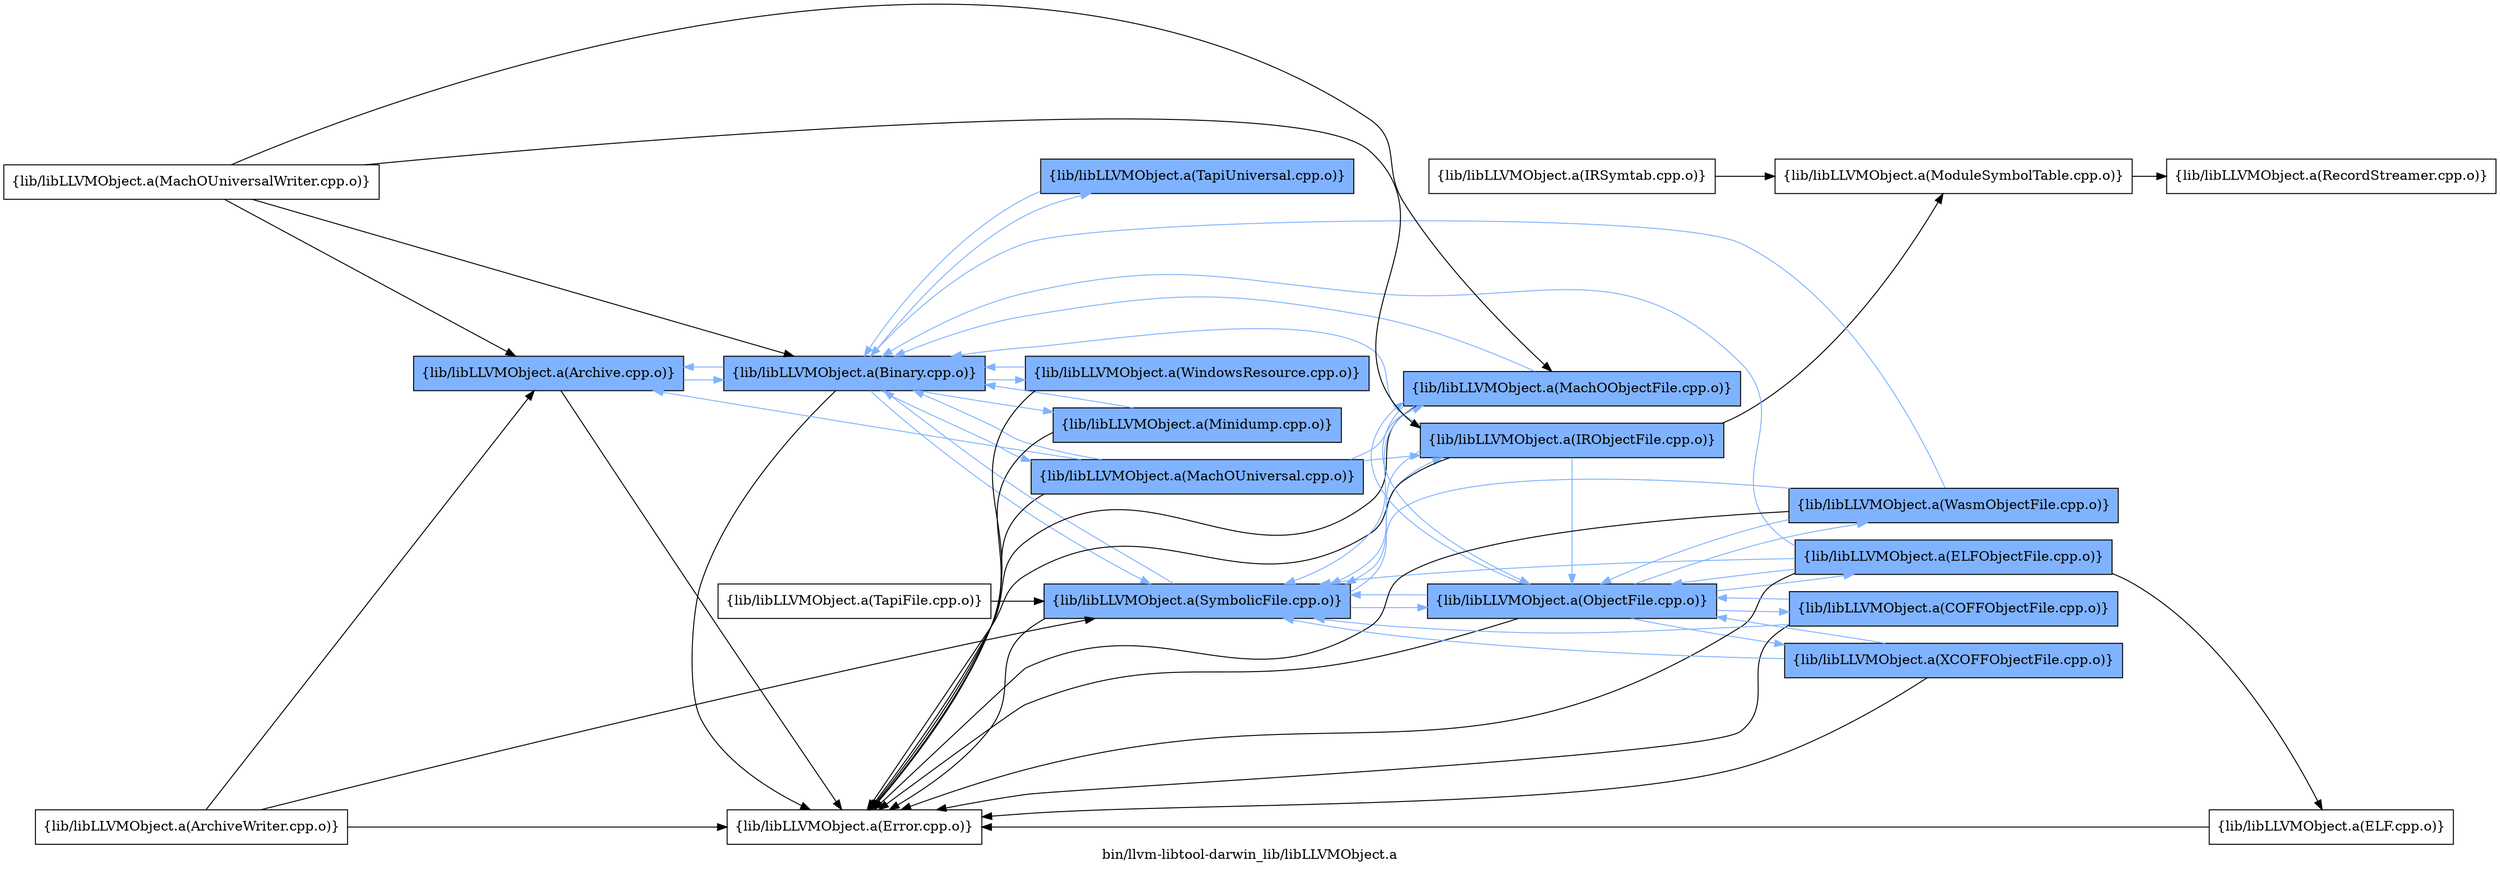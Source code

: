 digraph "bin/llvm-libtool-darwin_lib/libLLVMObject.a" {
	label="bin/llvm-libtool-darwin_lib/libLLVMObject.a";
	rankdir=LR;
	{ rank=same; Node0x555e67acba28;  }
	{ rank=same; Node0x555e67acc8d8; Node0x555e67aca498;  }
	{ rank=same; Node0x555e67acb028; Node0x555e67ad3048; Node0x555e67ad1388; Node0x555e67acf8a8; Node0x555e67ad3368;  }
	{ rank=same; Node0x555e67acac18; Node0x555e67acb258; Node0x555e67ad39f8;  }
	{ rank=same; Node0x555e67ad4178; Node0x555e67ad1e78; Node0x555e67ad0f78; Node0x555e67acbe38; Node0x555e67ad3a48;  }

	Node0x555e67acba28 [shape=record,shape=box,group=1,style=filled,fillcolor="0.600000 0.5 1",label="{lib/libLLVMObject.a(Archive.cpp.o)}"];
	Node0x555e67acba28 -> Node0x555e67acc8d8[color="0.600000 0.5 1"];
	Node0x555e67acba28 -> Node0x555e67aca498;
	Node0x555e67acc108 [shape=record,shape=box,group=0,label="{lib/libLLVMObject.a(ArchiveWriter.cpp.o)}"];
	Node0x555e67acc108 -> Node0x555e67acba28;
	Node0x555e67acc108 -> Node0x555e67aca498;
	Node0x555e67acc108 -> Node0x555e67ad1388;
	Node0x555e67acc8d8 [shape=record,shape=box,group=1,style=filled,fillcolor="0.600000 0.5 1",label="{lib/libLLVMObject.a(Binary.cpp.o)}"];
	Node0x555e67acc8d8 -> Node0x555e67acba28[color="0.600000 0.5 1"];
	Node0x555e67acc8d8 -> Node0x555e67aca498;
	Node0x555e67acc8d8 -> Node0x555e67acb028[color="0.600000 0.5 1"];
	Node0x555e67acc8d8 -> Node0x555e67ad3048[color="0.600000 0.5 1"];
	Node0x555e67acc8d8 -> Node0x555e67ad1388[color="0.600000 0.5 1"];
	Node0x555e67acc8d8 -> Node0x555e67acf8a8[color="0.600000 0.5 1"];
	Node0x555e67acc8d8 -> Node0x555e67ad3368[color="0.600000 0.5 1"];
	Node0x555e67acac18 [shape=record,shape=box,group=1,style=filled,fillcolor="0.600000 0.5 1",label="{lib/libLLVMObject.a(IRObjectFile.cpp.o)}"];
	Node0x555e67acac18 -> Node0x555e67acc8d8[color="0.600000 0.5 1"];
	Node0x555e67acac18 -> Node0x555e67aca498;
	Node0x555e67acac18 -> Node0x555e67ad4178;
	Node0x555e67acac18 -> Node0x555e67ad39f8[color="0.600000 0.5 1"];
	Node0x555e67acac18 -> Node0x555e67ad1388[color="0.600000 0.5 1"];
	Node0x555e67acb258 [shape=record,shape=box,group=1,style=filled,fillcolor="0.600000 0.5 1",label="{lib/libLLVMObject.a(MachOObjectFile.cpp.o)}"];
	Node0x555e67acb258 -> Node0x555e67acc8d8[color="0.600000 0.5 1"];
	Node0x555e67acb258 -> Node0x555e67aca498;
	Node0x555e67acb258 -> Node0x555e67ad39f8[color="0.600000 0.5 1"];
	Node0x555e67acb258 -> Node0x555e67ad1388[color="0.600000 0.5 1"];
	Node0x555e67acb028 [shape=record,shape=box,group=1,style=filled,fillcolor="0.600000 0.5 1",label="{lib/libLLVMObject.a(MachOUniversal.cpp.o)}"];
	Node0x555e67acb028 -> Node0x555e67acba28[color="0.600000 0.5 1"];
	Node0x555e67acb028 -> Node0x555e67acc8d8[color="0.600000 0.5 1"];
	Node0x555e67acb028 -> Node0x555e67aca498;
	Node0x555e67acb028 -> Node0x555e67acac18[color="0.600000 0.5 1"];
	Node0x555e67acb028 -> Node0x555e67acb258[color="0.600000 0.5 1"];
	Node0x555e67ad39f8 [shape=record,shape=box,group=1,style=filled,fillcolor="0.600000 0.5 1",label="{lib/libLLVMObject.a(ObjectFile.cpp.o)}"];
	Node0x555e67ad39f8 -> Node0x555e67aca498;
	Node0x555e67ad39f8 -> Node0x555e67acb258[color="0.600000 0.5 1"];
	Node0x555e67ad39f8 -> Node0x555e67ad1e78[color="0.600000 0.5 1"];
	Node0x555e67ad39f8 -> Node0x555e67ad0f78[color="0.600000 0.5 1"];
	Node0x555e67ad39f8 -> Node0x555e67ad1388[color="0.600000 0.5 1"];
	Node0x555e67ad39f8 -> Node0x555e67acbe38[color="0.600000 0.5 1"];
	Node0x555e67ad39f8 -> Node0x555e67ad3a48[color="0.600000 0.5 1"];
	Node0x555e67acc5b8 [shape=record,shape=box,group=0,label="{lib/libLLVMObject.a(MachOUniversalWriter.cpp.o)}"];
	Node0x555e67acc5b8 -> Node0x555e67acba28;
	Node0x555e67acc5b8 -> Node0x555e67acc8d8;
	Node0x555e67acc5b8 -> Node0x555e67acac18;
	Node0x555e67acc5b8 -> Node0x555e67acb258;
	Node0x555e67aca498 [shape=record,shape=box,group=0,label="{lib/libLLVMObject.a(Error.cpp.o)}"];
	Node0x555e67ad1388 [shape=record,shape=box,group=1,style=filled,fillcolor="0.600000 0.5 1",label="{lib/libLLVMObject.a(SymbolicFile.cpp.o)}"];
	Node0x555e67ad1388 -> Node0x555e67acc8d8[color="0.600000 0.5 1"];
	Node0x555e67ad1388 -> Node0x555e67aca498;
	Node0x555e67ad1388 -> Node0x555e67acac18[color="0.600000 0.5 1"];
	Node0x555e67ad1388 -> Node0x555e67ad39f8[color="0.600000 0.5 1"];
	Node0x555e67ad3048 [shape=record,shape=box,group=1,style=filled,fillcolor="0.600000 0.5 1",label="{lib/libLLVMObject.a(Minidump.cpp.o)}"];
	Node0x555e67ad3048 -> Node0x555e67acc8d8[color="0.600000 0.5 1"];
	Node0x555e67ad3048 -> Node0x555e67aca498;
	Node0x555e67acf8a8 [shape=record,shape=box,group=1,style=filled,fillcolor="0.600000 0.5 1",label="{lib/libLLVMObject.a(TapiUniversal.cpp.o)}"];
	Node0x555e67acf8a8 -> Node0x555e67acc8d8[color="0.600000 0.5 1"];
	Node0x555e67ad3368 [shape=record,shape=box,group=1,style=filled,fillcolor="0.600000 0.5 1",label="{lib/libLLVMObject.a(WindowsResource.cpp.o)}"];
	Node0x555e67ad3368 -> Node0x555e67acc8d8[color="0.600000 0.5 1"];
	Node0x555e67ad3368 -> Node0x555e67aca498;
	Node0x555e67ad4178 [shape=record,shape=box,group=0,label="{lib/libLLVMObject.a(ModuleSymbolTable.cpp.o)}"];
	Node0x555e67ad4178 -> Node0x555e67ad07a8;
	Node0x555e67acb3e8 [shape=record,shape=box,group=0,label="{lib/libLLVMObject.a(IRSymtab.cpp.o)}"];
	Node0x555e67acb3e8 -> Node0x555e67ad4178;
	Node0x555e67ad07a8 [shape=record,shape=box,group=0,label="{lib/libLLVMObject.a(RecordStreamer.cpp.o)}"];
	Node0x555e67ad1e78 [shape=record,shape=box,group=1,style=filled,fillcolor="0.600000 0.5 1",label="{lib/libLLVMObject.a(ELFObjectFile.cpp.o)}"];
	Node0x555e67ad1e78 -> Node0x555e67acc8d8[color="0.600000 0.5 1"];
	Node0x555e67ad1e78 -> Node0x555e67aca498;
	Node0x555e67ad1e78 -> Node0x555e67ad39f8[color="0.600000 0.5 1"];
	Node0x555e67ad1e78 -> Node0x555e67ad2af8;
	Node0x555e67ad1e78 -> Node0x555e67ad1388[color="0.600000 0.5 1"];
	Node0x555e67ad0f78 [shape=record,shape=box,group=1,style=filled,fillcolor="0.600000 0.5 1",label="{lib/libLLVMObject.a(COFFObjectFile.cpp.o)}"];
	Node0x555e67ad0f78 -> Node0x555e67aca498;
	Node0x555e67ad0f78 -> Node0x555e67ad39f8[color="0.600000 0.5 1"];
	Node0x555e67ad0f78 -> Node0x555e67ad1388[color="0.600000 0.5 1"];
	Node0x555e67acbe38 [shape=record,shape=box,group=1,style=filled,fillcolor="0.600000 0.5 1",label="{lib/libLLVMObject.a(WasmObjectFile.cpp.o)}"];
	Node0x555e67acbe38 -> Node0x555e67acc8d8[color="0.600000 0.5 1"];
	Node0x555e67acbe38 -> Node0x555e67aca498;
	Node0x555e67acbe38 -> Node0x555e67ad39f8[color="0.600000 0.5 1"];
	Node0x555e67acbe38 -> Node0x555e67ad1388[color="0.600000 0.5 1"];
	Node0x555e67ad3a48 [shape=record,shape=box,group=1,style=filled,fillcolor="0.600000 0.5 1",label="{lib/libLLVMObject.a(XCOFFObjectFile.cpp.o)}"];
	Node0x555e67ad3a48 -> Node0x555e67aca498;
	Node0x555e67ad3a48 -> Node0x555e67ad39f8[color="0.600000 0.5 1"];
	Node0x555e67ad3a48 -> Node0x555e67ad1388[color="0.600000 0.5 1"];
	Node0x555e67ad2af8 [shape=record,shape=box,group=0,label="{lib/libLLVMObject.a(ELF.cpp.o)}"];
	Node0x555e67ad2af8 -> Node0x555e67aca498;
	Node0x555e67aca538 [shape=record,shape=box,group=0,label="{lib/libLLVMObject.a(TapiFile.cpp.o)}"];
	Node0x555e67aca538 -> Node0x555e67ad1388;
}
